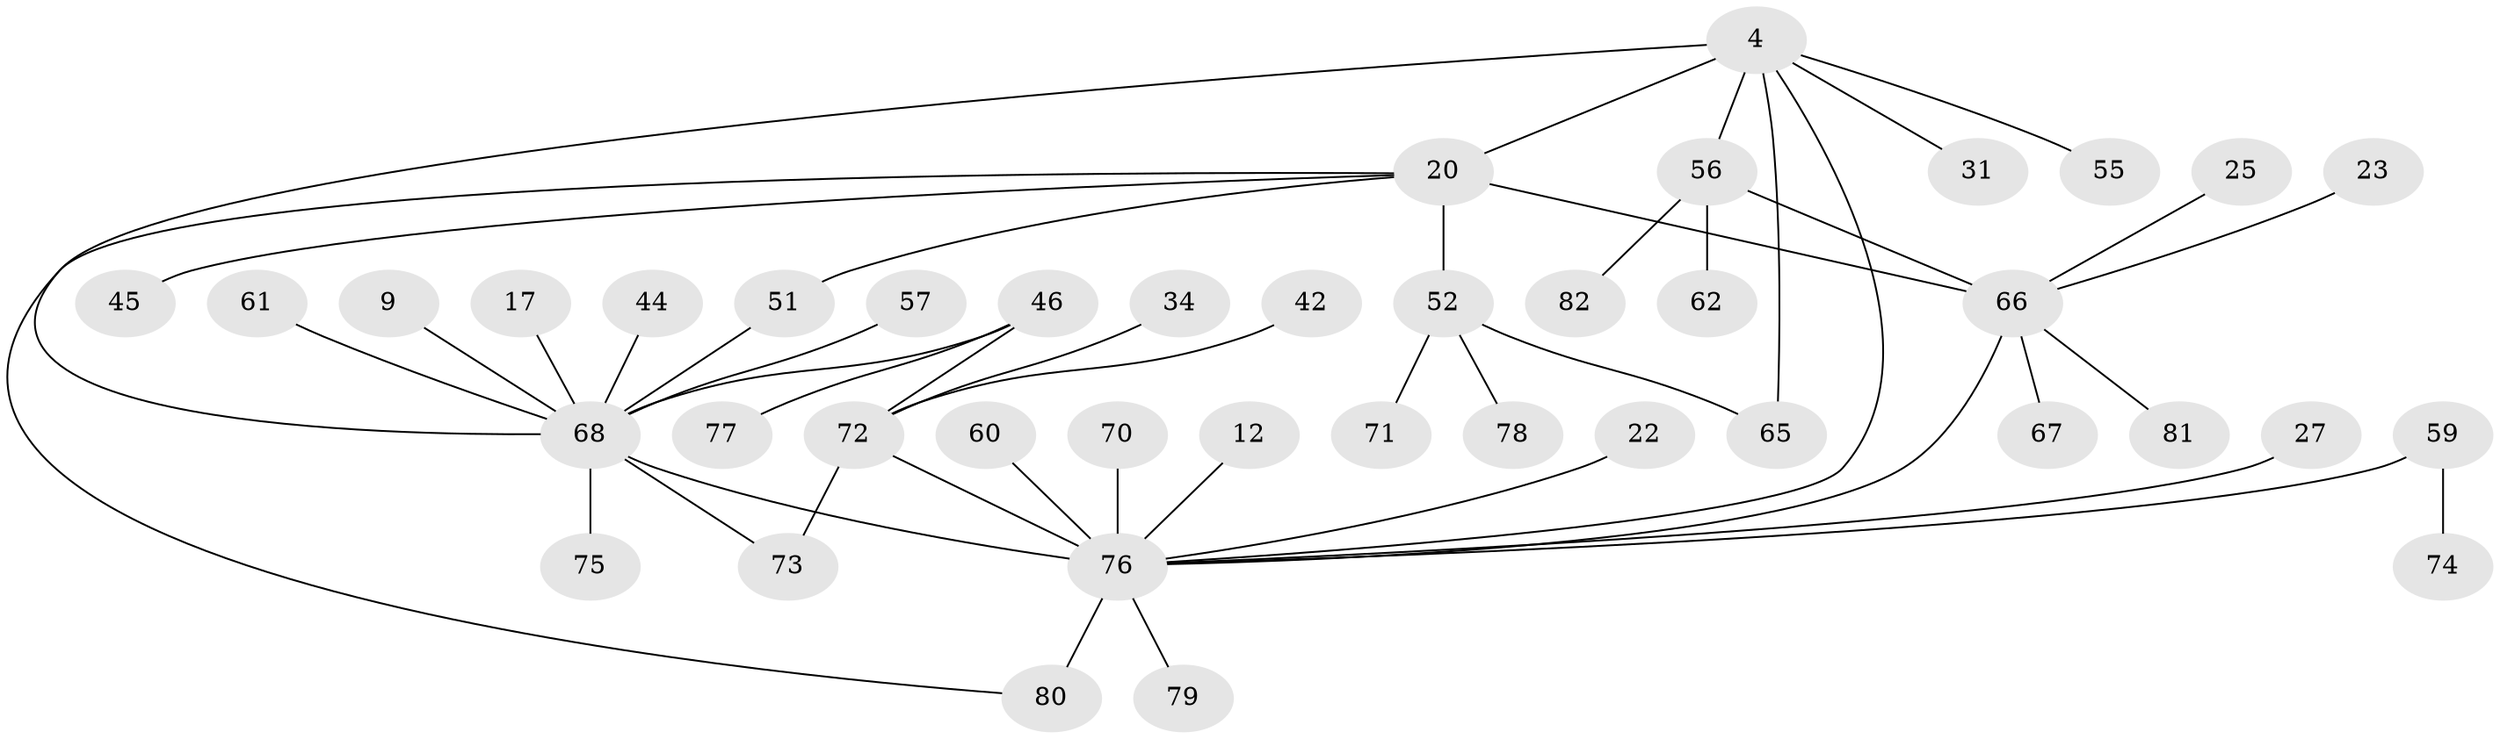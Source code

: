 // original degree distribution, {15: 0.012195121951219513, 4: 0.0975609756097561, 8: 0.036585365853658534, 9: 0.012195121951219513, 7: 0.012195121951219513, 1: 0.5365853658536586, 2: 0.18292682926829268, 6: 0.024390243902439025, 3: 0.07317073170731707, 5: 0.012195121951219513}
// Generated by graph-tools (version 1.1) at 2025/46/03/09/25 04:46:52]
// undirected, 41 vertices, 48 edges
graph export_dot {
graph [start="1"]
  node [color=gray90,style=filled];
  4;
  9;
  12;
  17;
  20 [super="+16"];
  22;
  23;
  25;
  27;
  31;
  34;
  42;
  44;
  45;
  46 [super="+18"];
  51 [super="+47"];
  52 [super="+30"];
  55 [super="+53"];
  56;
  57;
  59;
  60 [super="+38"];
  61 [super="+19"];
  62;
  65 [super="+64"];
  66 [super="+3"];
  67;
  68 [super="+58+8"];
  70;
  71;
  72 [super="+21+2"];
  73 [super="+50+54"];
  74;
  75;
  76 [super="+69+1"];
  77;
  78;
  79;
  80 [super="+49"];
  81;
  82;
  4 -- 20;
  4 -- 31;
  4 -- 56;
  4 -- 76;
  4 -- 68 [weight=2];
  4 -- 65;
  4 -- 55;
  9 -- 68;
  12 -- 76;
  17 -- 68;
  20 -- 52 [weight=2];
  20 -- 80;
  20 -- 45;
  20 -- 51;
  20 -- 66;
  22 -- 76;
  23 -- 66;
  25 -- 66;
  27 -- 76;
  34 -- 72;
  42 -- 72;
  44 -- 68;
  46 -- 72;
  46 -- 77;
  46 -- 68 [weight=2];
  51 -- 68;
  52 -- 78;
  52 -- 71;
  52 -- 65;
  56 -- 62;
  56 -- 82;
  56 -- 66;
  57 -- 68;
  59 -- 74;
  59 -- 76;
  60 -- 76;
  61 -- 68;
  66 -- 81;
  66 -- 67;
  66 -- 76 [weight=2];
  68 -- 76 [weight=2];
  68 -- 75;
  68 -- 73;
  70 -- 76;
  72 -- 76 [weight=3];
  72 -- 73;
  76 -- 79;
  76 -- 80 [weight=2];
}
